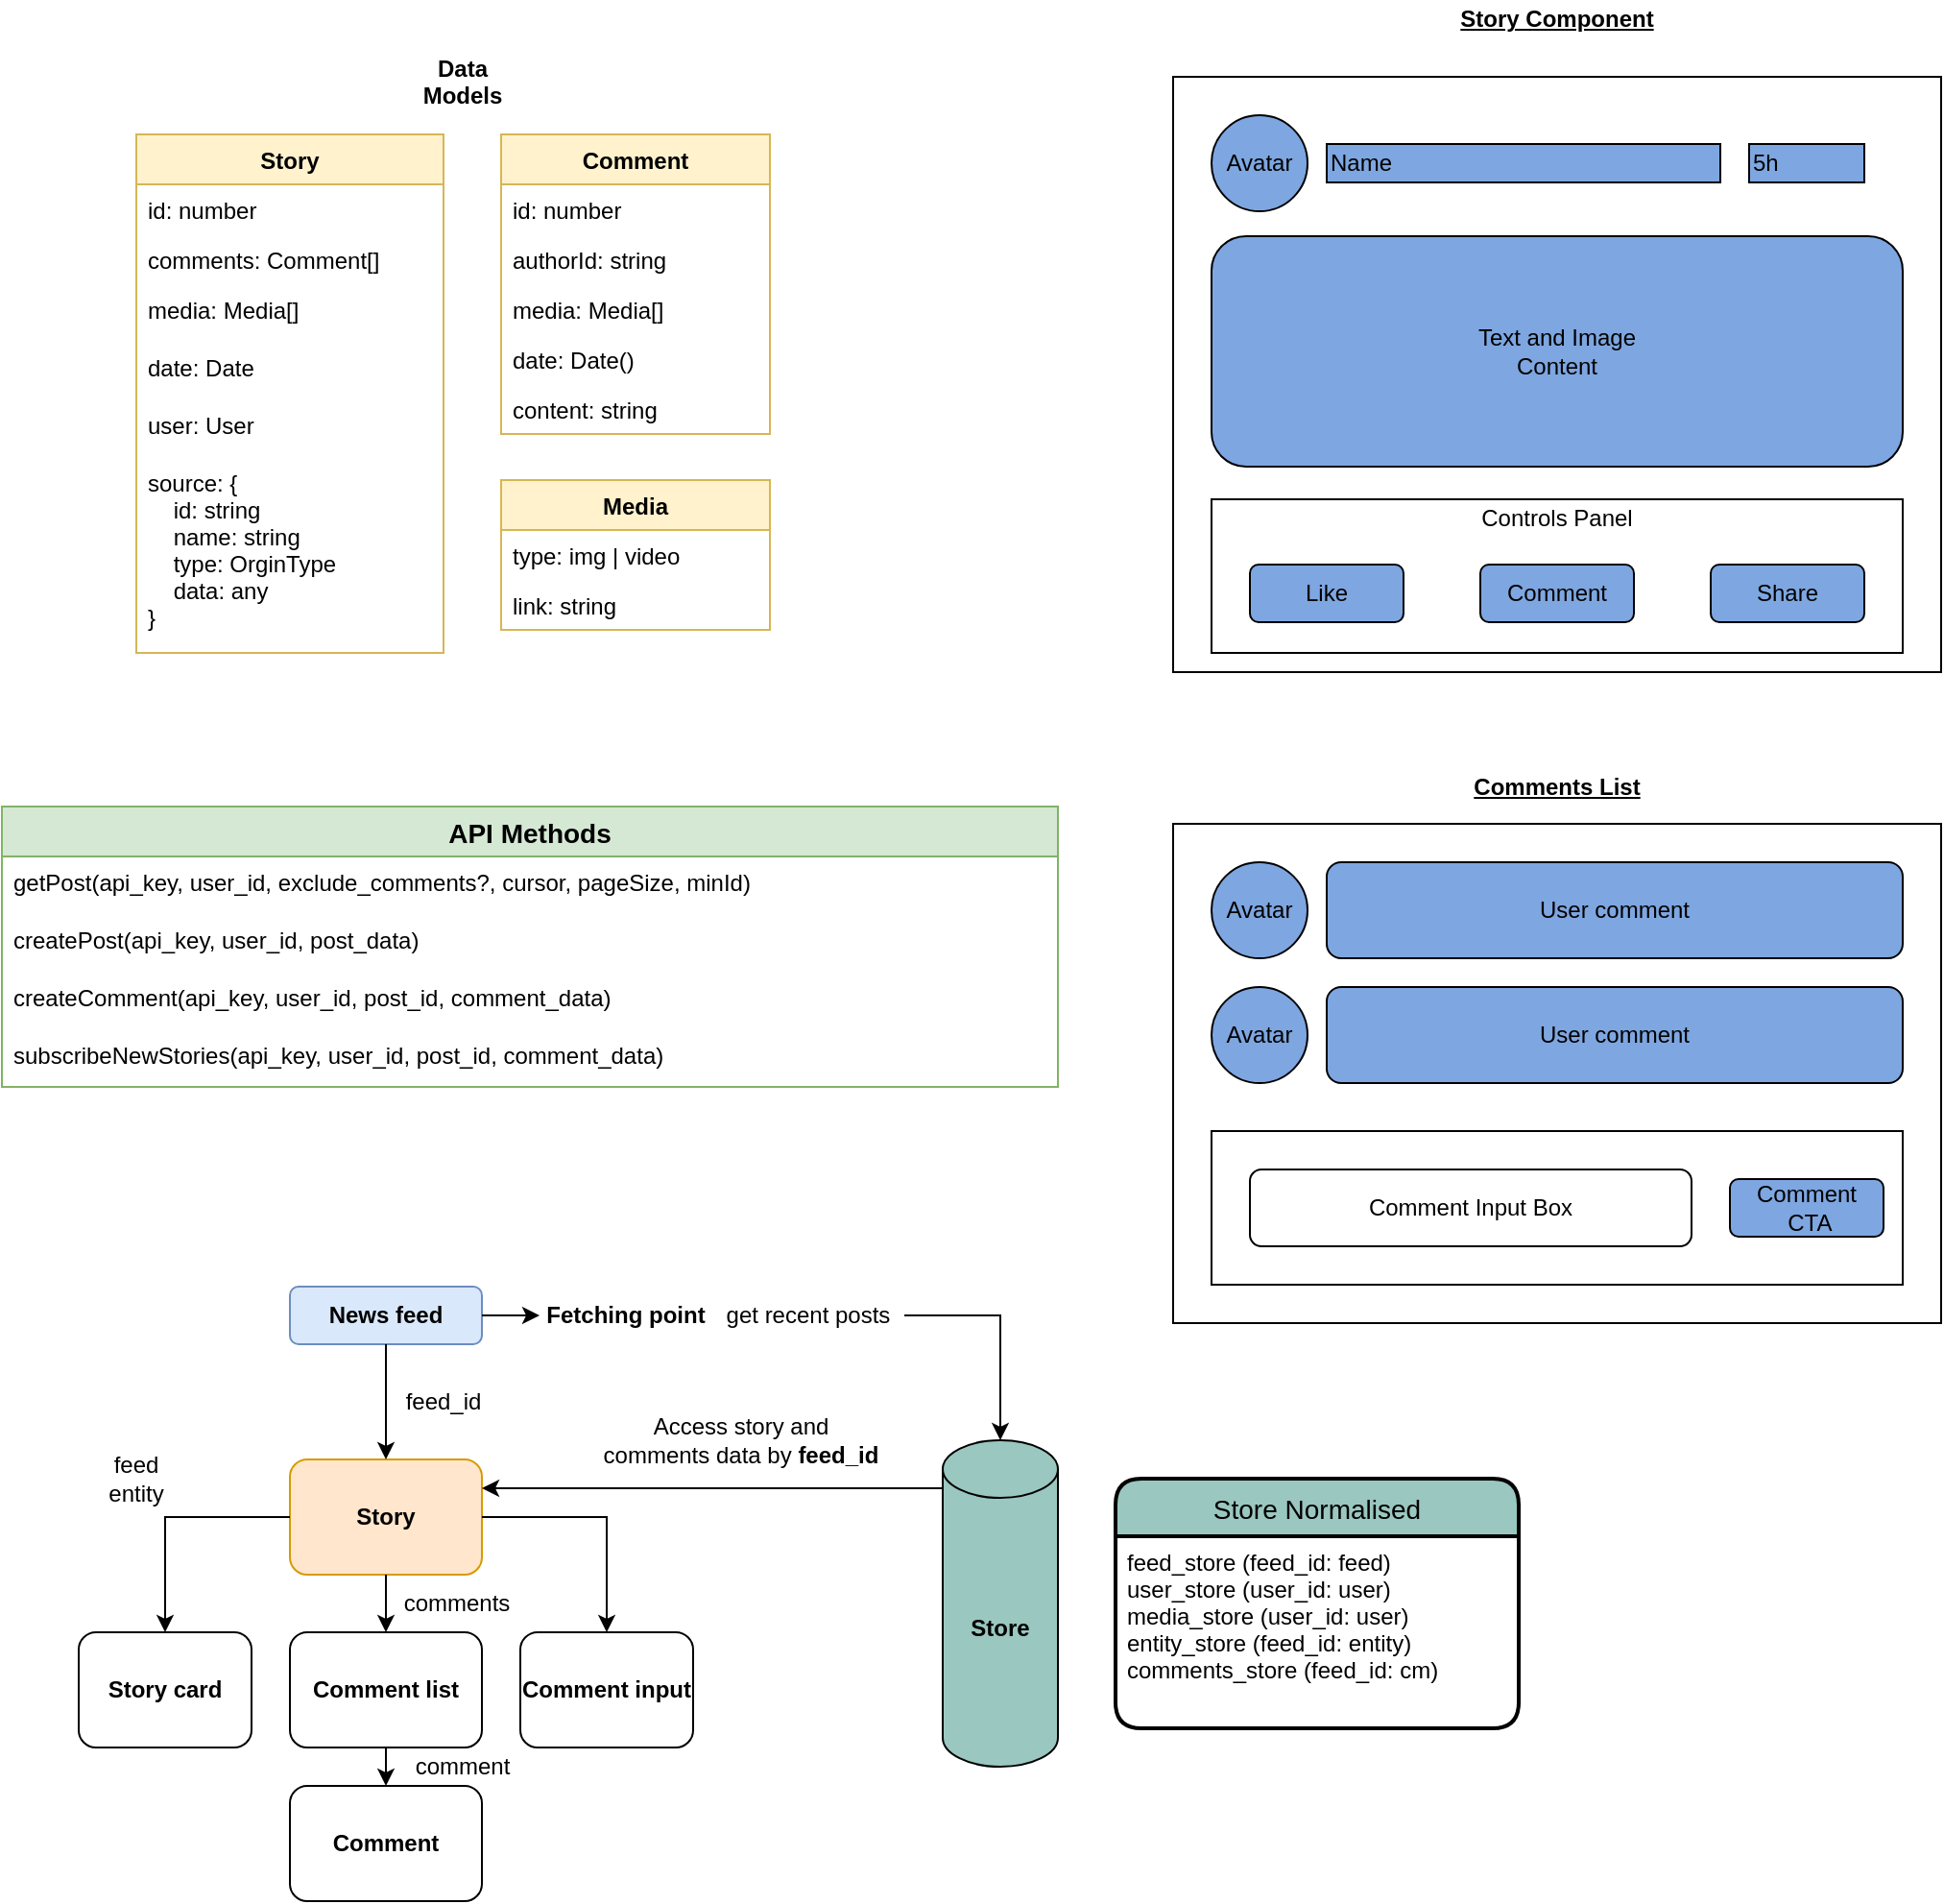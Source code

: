 <mxfile version="14.9.2" type="github">
  <diagram id="io5Vtttd5gb31MnQ8bZ_" name="Page-1">
    <mxGraphModel dx="782" dy="420" grid="1" gridSize="10" guides="1" tooltips="1" connect="1" arrows="1" fold="1" page="1" pageScale="1" pageWidth="1100" pageHeight="1700" math="0" shadow="0">
      <root>
        <mxCell id="0" />
        <mxCell id="1" parent="0" />
        <mxCell id="bslfFcCDbvvt9Q8GJ0my-16" value="" style="group" parent="1" vertex="1" connectable="0">
          <mxGeometry x="650" y="30" width="400" height="350" as="geometry" />
        </mxCell>
        <mxCell id="bslfFcCDbvvt9Q8GJ0my-38" value="" style="group" parent="bslfFcCDbvvt9Q8GJ0my-16" vertex="1" connectable="0">
          <mxGeometry width="400" height="350" as="geometry" />
        </mxCell>
        <mxCell id="bslfFcCDbvvt9Q8GJ0my-1" value="" style="rounded=0;whiteSpace=wrap;html=1;" parent="bslfFcCDbvvt9Q8GJ0my-38" vertex="1">
          <mxGeometry y="40" width="400" height="310" as="geometry" />
        </mxCell>
        <mxCell id="bslfFcCDbvvt9Q8GJ0my-2" value="&lt;u&gt;&lt;b&gt;Story Component&lt;/b&gt;&lt;/u&gt;" style="text;html=1;strokeColor=none;fillColor=none;align=center;verticalAlign=middle;whiteSpace=wrap;rounded=0;" parent="bslfFcCDbvvt9Q8GJ0my-38" vertex="1">
          <mxGeometry x="130" width="140" height="20" as="geometry" />
        </mxCell>
        <mxCell id="bslfFcCDbvvt9Q8GJ0my-3" value="Avatar" style="ellipse;whiteSpace=wrap;html=1;aspect=fixed;fillColor=#7EA6E0;" parent="bslfFcCDbvvt9Q8GJ0my-38" vertex="1">
          <mxGeometry x="20" y="60" width="50" height="50" as="geometry" />
        </mxCell>
        <mxCell id="bslfFcCDbvvt9Q8GJ0my-4" value="5h" style="rounded=0;whiteSpace=wrap;html=1;fillColor=#7EA6E0;align=left;" parent="bslfFcCDbvvt9Q8GJ0my-38" vertex="1">
          <mxGeometry x="300" y="75" width="60" height="20" as="geometry" />
        </mxCell>
        <mxCell id="bslfFcCDbvvt9Q8GJ0my-6" value="&lt;div align=&quot;left&quot;&gt;Name&lt;/div&gt;" style="rounded=0;whiteSpace=wrap;html=1;fillColor=#7EA6E0;align=left;" parent="bslfFcCDbvvt9Q8GJ0my-38" vertex="1">
          <mxGeometry x="80" y="75" width="205" height="20" as="geometry" />
        </mxCell>
        <mxCell id="bslfFcCDbvvt9Q8GJ0my-8" value="&lt;div&gt;Text and Image &lt;br&gt;&lt;/div&gt;&lt;div&gt;Content&lt;/div&gt;" style="rounded=1;whiteSpace=wrap;html=1;fillColor=#7EA6E0;" parent="bslfFcCDbvvt9Q8GJ0my-38" vertex="1">
          <mxGeometry x="20" y="123" width="360" height="120" as="geometry" />
        </mxCell>
        <mxCell id="bslfFcCDbvvt9Q8GJ0my-10" value="" style="rounded=0;whiteSpace=wrap;html=1;fillColor=#FFFFFF;" parent="bslfFcCDbvvt9Q8GJ0my-38" vertex="1">
          <mxGeometry x="20" y="260" width="360" height="80" as="geometry" />
        </mxCell>
        <mxCell id="bslfFcCDbvvt9Q8GJ0my-9" value="Like" style="rounded=1;whiteSpace=wrap;html=1;fillColor=#7EA6E0;" parent="bslfFcCDbvvt9Q8GJ0my-38" vertex="1">
          <mxGeometry x="40" y="294" width="80" height="30" as="geometry" />
        </mxCell>
        <mxCell id="bslfFcCDbvvt9Q8GJ0my-12" value="&lt;div&gt;Comment&lt;/div&gt;" style="rounded=1;whiteSpace=wrap;html=1;fillColor=#7EA6E0;" parent="bslfFcCDbvvt9Q8GJ0my-38" vertex="1">
          <mxGeometry x="160" y="294" width="80" height="30" as="geometry" />
        </mxCell>
        <mxCell id="bslfFcCDbvvt9Q8GJ0my-13" value="Share" style="rounded=1;whiteSpace=wrap;html=1;fillColor=#7EA6E0;" parent="bslfFcCDbvvt9Q8GJ0my-38" vertex="1">
          <mxGeometry x="280" y="294" width="80" height="30" as="geometry" />
        </mxCell>
        <mxCell id="bslfFcCDbvvt9Q8GJ0my-14" value="Controls Panel" style="text;html=1;strokeColor=none;fillColor=none;align=center;verticalAlign=middle;whiteSpace=wrap;rounded=0;" parent="bslfFcCDbvvt9Q8GJ0my-38" vertex="1">
          <mxGeometry x="150" y="260" width="100" height="20" as="geometry" />
        </mxCell>
        <mxCell id="bslfFcCDbvvt9Q8GJ0my-36" value="" style="group" parent="1" vertex="1" connectable="0">
          <mxGeometry x="650" y="430" width="400" height="289" as="geometry" />
        </mxCell>
        <mxCell id="bslfFcCDbvvt9Q8GJ0my-19" value="" style="rounded=0;whiteSpace=wrap;html=1;" parent="bslfFcCDbvvt9Q8GJ0my-36" vertex="1">
          <mxGeometry y="29" width="400" height="260" as="geometry" />
        </mxCell>
        <mxCell id="bslfFcCDbvvt9Q8GJ0my-20" value="&lt;u&gt;&lt;b&gt;Comments List&lt;/b&gt;&lt;/u&gt;" style="text;html=1;strokeColor=none;fillColor=none;align=center;verticalAlign=middle;whiteSpace=wrap;rounded=0;" parent="bslfFcCDbvvt9Q8GJ0my-36" vertex="1">
          <mxGeometry x="130" width="140" height="20" as="geometry" />
        </mxCell>
        <mxCell id="bslfFcCDbvvt9Q8GJ0my-25" value="" style="rounded=0;whiteSpace=wrap;html=1;fillColor=#FFFFFF;" parent="bslfFcCDbvvt9Q8GJ0my-36" vertex="1">
          <mxGeometry x="20" y="189" width="360" height="80" as="geometry" />
        </mxCell>
        <mxCell id="bslfFcCDbvvt9Q8GJ0my-27" value="&lt;div&gt;Comment&lt;/div&gt;&amp;nbsp;CTA" style="rounded=1;whiteSpace=wrap;html=1;fillColor=#7EA6E0;" parent="bslfFcCDbvvt9Q8GJ0my-36" vertex="1">
          <mxGeometry x="290" y="214" width="80" height="30" as="geometry" />
        </mxCell>
        <mxCell id="bslfFcCDbvvt9Q8GJ0my-30" value="" style="group" parent="bslfFcCDbvvt9Q8GJ0my-36" vertex="1" connectable="0">
          <mxGeometry x="20" y="49" width="360" height="50" as="geometry" />
        </mxCell>
        <mxCell id="bslfFcCDbvvt9Q8GJ0my-21" value="Avatar" style="ellipse;whiteSpace=wrap;html=1;aspect=fixed;fillColor=#7EA6E0;" parent="bslfFcCDbvvt9Q8GJ0my-30" vertex="1">
          <mxGeometry width="50" height="50" as="geometry" />
        </mxCell>
        <mxCell id="bslfFcCDbvvt9Q8GJ0my-24" value="&lt;div&gt;&lt;br&gt;&lt;/div&gt;&lt;div&gt;User comment&lt;/div&gt;&lt;div&gt;&lt;br&gt;&lt;/div&gt;" style="rounded=1;whiteSpace=wrap;html=1;fillColor=#7EA6E0;" parent="bslfFcCDbvvt9Q8GJ0my-30" vertex="1">
          <mxGeometry x="60" width="300" height="50" as="geometry" />
        </mxCell>
        <mxCell id="bslfFcCDbvvt9Q8GJ0my-31" value="" style="group" parent="bslfFcCDbvvt9Q8GJ0my-36" vertex="1" connectable="0">
          <mxGeometry x="20" y="114" width="360" height="50" as="geometry" />
        </mxCell>
        <mxCell id="bslfFcCDbvvt9Q8GJ0my-32" value="Avatar" style="ellipse;whiteSpace=wrap;html=1;aspect=fixed;fillColor=#7EA6E0;" parent="bslfFcCDbvvt9Q8GJ0my-31" vertex="1">
          <mxGeometry width="50" height="50" as="geometry" />
        </mxCell>
        <mxCell id="bslfFcCDbvvt9Q8GJ0my-33" value="&lt;div&gt;&lt;br&gt;&lt;/div&gt;&lt;div&gt;User comment&lt;/div&gt;&lt;div&gt;&lt;br&gt;&lt;/div&gt;" style="rounded=1;whiteSpace=wrap;html=1;fillColor=#7EA6E0;" parent="bslfFcCDbvvt9Q8GJ0my-31" vertex="1">
          <mxGeometry x="60" width="300" height="50" as="geometry" />
        </mxCell>
        <mxCell id="bslfFcCDbvvt9Q8GJ0my-35" value="Comment Input Box" style="rounded=1;whiteSpace=wrap;html=1;fillColor=#FFFFFF;" parent="bslfFcCDbvvt9Q8GJ0my-36" vertex="1">
          <mxGeometry x="40" y="209" width="230" height="40" as="geometry" />
        </mxCell>
        <mxCell id="bslfFcCDbvvt9Q8GJ0my-52" value="Story" style="swimlane;fontStyle=1;align=center;verticalAlign=top;childLayout=stackLayout;horizontal=1;startSize=26;horizontalStack=0;resizeParent=1;resizeParentMax=0;resizeLast=0;collapsible=1;marginBottom=0;fillColor=#fff2cc;strokeColor=#d6b656;" parent="1" vertex="1">
          <mxGeometry x="110" y="100" width="160" height="270" as="geometry">
            <mxRectangle x="100" y="480" width="60" height="26" as="alternateBounds" />
          </mxGeometry>
        </mxCell>
        <mxCell id="bslfFcCDbvvt9Q8GJ0my-53" value="id: number" style="text;strokeColor=none;fillColor=none;align=left;verticalAlign=top;spacingLeft=4;spacingRight=4;overflow=hidden;rotatable=0;points=[[0,0.5],[1,0.5]];portConstraint=eastwest;" parent="bslfFcCDbvvt9Q8GJ0my-52" vertex="1">
          <mxGeometry y="26" width="160" height="26" as="geometry" />
        </mxCell>
        <mxCell id="bslfFcCDbvvt9Q8GJ0my-55" value="comments: Comment[]&#xa;" style="text;strokeColor=none;fillColor=none;align=left;verticalAlign=top;spacingLeft=4;spacingRight=4;overflow=hidden;rotatable=0;points=[[0,0.5],[1,0.5]];portConstraint=eastwest;" parent="bslfFcCDbvvt9Q8GJ0my-52" vertex="1">
          <mxGeometry y="52" width="160" height="26" as="geometry" />
        </mxCell>
        <mxCell id="bslfFcCDbvvt9Q8GJ0my-60" value="media: Media[]" style="text;strokeColor=none;fillColor=none;align=left;verticalAlign=top;spacingLeft=4;spacingRight=4;overflow=hidden;rotatable=0;points=[[0,0.5],[1,0.5]];portConstraint=eastwest;" parent="bslfFcCDbvvt9Q8GJ0my-52" vertex="1">
          <mxGeometry y="78" width="160" height="30" as="geometry" />
        </mxCell>
        <mxCell id="bslfFcCDbvvt9Q8GJ0my-62" value="date: Date" style="text;strokeColor=none;fillColor=none;align=left;verticalAlign=top;spacingLeft=4;spacingRight=4;overflow=hidden;rotatable=0;points=[[0,0.5],[1,0.5]];portConstraint=eastwest;" parent="bslfFcCDbvvt9Q8GJ0my-52" vertex="1">
          <mxGeometry y="108" width="160" height="30" as="geometry" />
        </mxCell>
        <mxCell id="bslfFcCDbvvt9Q8GJ0my-63" value="user: User" style="text;strokeColor=none;fillColor=none;align=left;verticalAlign=top;spacingLeft=4;spacingRight=4;overflow=hidden;rotatable=0;points=[[0,0.5],[1,0.5]];portConstraint=eastwest;" parent="bslfFcCDbvvt9Q8GJ0my-52" vertex="1">
          <mxGeometry y="138" width="160" height="30" as="geometry" />
        </mxCell>
        <mxCell id="bslfFcCDbvvt9Q8GJ0my-64" value="source: {&#xa;    id: string&#xa;    name: string&#xa;    type: OrginType&#xa;    data: any&#xa;}" style="text;strokeColor=none;fillColor=none;align=left;verticalAlign=top;spacingLeft=4;spacingRight=4;overflow=hidden;rotatable=0;points=[[0,0.5],[1,0.5]];portConstraint=eastwest;" parent="bslfFcCDbvvt9Q8GJ0my-52" vertex="1">
          <mxGeometry y="168" width="160" height="102" as="geometry" />
        </mxCell>
        <mxCell id="bslfFcCDbvvt9Q8GJ0my-56" value="Comment" style="swimlane;fontStyle=1;childLayout=stackLayout;horizontal=1;startSize=26;fillColor=#fff2cc;horizontalStack=0;resizeParent=1;resizeParentMax=0;resizeLast=0;collapsible=1;marginBottom=0;strokeColor=#d6b656;" parent="1" vertex="1">
          <mxGeometry x="300" y="100" width="140" height="156" as="geometry" />
        </mxCell>
        <mxCell id="bslfFcCDbvvt9Q8GJ0my-57" value="id: number" style="text;strokeColor=none;fillColor=none;align=left;verticalAlign=top;spacingLeft=4;spacingRight=4;overflow=hidden;rotatable=0;points=[[0,0.5],[1,0.5]];portConstraint=eastwest;" parent="bslfFcCDbvvt9Q8GJ0my-56" vertex="1">
          <mxGeometry y="26" width="140" height="26" as="geometry" />
        </mxCell>
        <mxCell id="bslfFcCDbvvt9Q8GJ0my-58" value="authorId: string" style="text;strokeColor=none;fillColor=none;align=left;verticalAlign=top;spacingLeft=4;spacingRight=4;overflow=hidden;rotatable=0;points=[[0,0.5],[1,0.5]];portConstraint=eastwest;" parent="bslfFcCDbvvt9Q8GJ0my-56" vertex="1">
          <mxGeometry y="52" width="140" height="26" as="geometry" />
        </mxCell>
        <mxCell id="bslfFcCDbvvt9Q8GJ0my-59" value="media: Media[]" style="text;strokeColor=none;fillColor=none;align=left;verticalAlign=top;spacingLeft=4;spacingRight=4;overflow=hidden;rotatable=0;points=[[0,0.5],[1,0.5]];portConstraint=eastwest;" parent="bslfFcCDbvvt9Q8GJ0my-56" vertex="1">
          <mxGeometry y="78" width="140" height="26" as="geometry" />
        </mxCell>
        <mxCell id="bslfFcCDbvvt9Q8GJ0my-65" value="date: Date()" style="text;strokeColor=none;fillColor=none;align=left;verticalAlign=top;spacingLeft=4;spacingRight=4;overflow=hidden;rotatable=0;points=[[0,0.5],[1,0.5]];portConstraint=eastwest;" parent="bslfFcCDbvvt9Q8GJ0my-56" vertex="1">
          <mxGeometry y="104" width="140" height="26" as="geometry" />
        </mxCell>
        <mxCell id="bslfFcCDbvvt9Q8GJ0my-66" value="content: string" style="text;strokeColor=none;fillColor=none;align=left;verticalAlign=top;spacingLeft=4;spacingRight=4;overflow=hidden;rotatable=0;points=[[0,0.5],[1,0.5]];portConstraint=eastwest;" parent="bslfFcCDbvvt9Q8GJ0my-56" vertex="1">
          <mxGeometry y="130" width="140" height="26" as="geometry" />
        </mxCell>
        <mxCell id="bslfFcCDbvvt9Q8GJ0my-67" value="Media" style="swimlane;fontStyle=1;childLayout=stackLayout;horizontal=1;startSize=26;fillColor=#fff2cc;horizontalStack=0;resizeParent=1;resizeParentMax=0;resizeLast=0;collapsible=1;marginBottom=0;strokeColor=#d6b656;" parent="1" vertex="1">
          <mxGeometry x="300" y="280" width="140" height="78" as="geometry" />
        </mxCell>
        <mxCell id="bslfFcCDbvvt9Q8GJ0my-69" value="type: img | video" style="text;strokeColor=none;fillColor=none;align=left;verticalAlign=top;spacingLeft=4;spacingRight=4;overflow=hidden;rotatable=0;points=[[0,0.5],[1,0.5]];portConstraint=eastwest;" parent="bslfFcCDbvvt9Q8GJ0my-67" vertex="1">
          <mxGeometry y="26" width="140" height="26" as="geometry" />
        </mxCell>
        <mxCell id="bslfFcCDbvvt9Q8GJ0my-70" value="link: string" style="text;strokeColor=none;fillColor=none;align=left;verticalAlign=top;spacingLeft=4;spacingRight=4;overflow=hidden;rotatable=0;points=[[0,0.5],[1,0.5]];portConstraint=eastwest;" parent="bslfFcCDbvvt9Q8GJ0my-67" vertex="1">
          <mxGeometry y="52" width="140" height="26" as="geometry" />
        </mxCell>
        <mxCell id="bslfFcCDbvvt9Q8GJ0my-73" value="&lt;div&gt;&lt;b&gt;Data Models&lt;/b&gt;&lt;/div&gt;&lt;div&gt;&lt;br&gt;&lt;/div&gt;" style="text;html=1;strokeColor=none;fillColor=none;align=center;verticalAlign=middle;whiteSpace=wrap;rounded=0;" parent="1" vertex="1">
          <mxGeometry x="260" y="70" width="40" height="20" as="geometry" />
        </mxCell>
        <mxCell id="bslfFcCDbvvt9Q8GJ0my-77" value="API Methods" style="swimlane;fontStyle=1;childLayout=stackLayout;horizontal=1;startSize=26;horizontalStack=0;resizeParent=1;resizeParentMax=0;resizeLast=0;collapsible=1;marginBottom=0;align=center;fontSize=14;fillColor=#d5e8d4;strokeColor=#82b366;" parent="1" vertex="1">
          <mxGeometry x="40" y="450" width="550" height="146" as="geometry" />
        </mxCell>
        <mxCell id="bslfFcCDbvvt9Q8GJ0my-78" value="getPost(api_key, user_id, exclude_comments?, cursor, pageSize, minId)" style="text;strokeColor=none;fillColor=none;spacingLeft=4;spacingRight=4;overflow=hidden;rotatable=0;points=[[0,0.5],[1,0.5]];portConstraint=eastwest;fontSize=12;" parent="bslfFcCDbvvt9Q8GJ0my-77" vertex="1">
          <mxGeometry y="26" width="550" height="30" as="geometry" />
        </mxCell>
        <mxCell id="bslfFcCDbvvt9Q8GJ0my-79" value="createPost(api_key, user_id, post_data)" style="text;strokeColor=none;fillColor=none;spacingLeft=4;spacingRight=4;overflow=hidden;rotatable=0;points=[[0,0.5],[1,0.5]];portConstraint=eastwest;fontSize=12;" parent="bslfFcCDbvvt9Q8GJ0my-77" vertex="1">
          <mxGeometry y="56" width="550" height="30" as="geometry" />
        </mxCell>
        <mxCell id="bslfFcCDbvvt9Q8GJ0my-80" value="createComment(api_key, user_id, post_id, comment_data)" style="text;strokeColor=none;fillColor=none;spacingLeft=4;spacingRight=4;overflow=hidden;rotatable=0;points=[[0,0.5],[1,0.5]];portConstraint=eastwest;fontSize=12;" parent="bslfFcCDbvvt9Q8GJ0my-77" vertex="1">
          <mxGeometry y="86" width="550" height="30" as="geometry" />
        </mxCell>
        <mxCell id="bslfFcCDbvvt9Q8GJ0my-96" value="subscribeNewStories(api_key, user_id, post_id, comment_data)" style="text;strokeColor=none;fillColor=none;spacingLeft=4;spacingRight=4;overflow=hidden;rotatable=0;points=[[0,0.5],[1,0.5]];portConstraint=eastwest;fontSize=12;" parent="bslfFcCDbvvt9Q8GJ0my-77" vertex="1">
          <mxGeometry y="116" width="550" height="30" as="geometry" />
        </mxCell>
        <mxCell id="bslfFcCDbvvt9Q8GJ0my-45" value="Story card" style="rounded=1;whiteSpace=wrap;html=1;fillColor=#FFFFFF;fontStyle=1" parent="1" vertex="1">
          <mxGeometry x="80" y="880" width="90" height="60" as="geometry" />
        </mxCell>
        <mxCell id="bslfFcCDbvvt9Q8GJ0my-84" value="Store Normalised" style="swimlane;childLayout=stackLayout;horizontal=1;startSize=30;horizontalStack=0;rounded=1;fontSize=14;fontStyle=0;strokeWidth=2;resizeParent=0;resizeLast=1;shadow=0;dashed=0;align=center;fillColor=#9AC7BF;" parent="1" vertex="1">
          <mxGeometry x="620" y="800" width="210" height="130" as="geometry" />
        </mxCell>
        <mxCell id="bslfFcCDbvvt9Q8GJ0my-85" value="feed_store (feed_id: feed)&#xa;user_store (user_id: user)&#xa;media_store (user_id: user)&#xa;entity_store (feed_id: entity)&#xa;comments_store (feed_id: cm)&#xa;" style="align=left;strokeColor=none;fillColor=none;spacingLeft=4;fontSize=12;verticalAlign=top;resizable=0;rotatable=0;part=1;" parent="bslfFcCDbvvt9Q8GJ0my-84" vertex="1">
          <mxGeometry y="30" width="210" height="100" as="geometry" />
        </mxCell>
        <mxCell id="bslfFcCDbvvt9Q8GJ0my-95" value="" style="group" parent="1" vertex="1" connectable="0">
          <mxGeometry x="90" y="700" width="500" height="320" as="geometry" />
        </mxCell>
        <mxCell id="bslfFcCDbvvt9Q8GJ0my-40" value="&lt;b&gt;News feed&lt;/b&gt;" style="rounded=1;whiteSpace=wrap;html=1;fillColor=#dae8fc;strokeColor=#6c8ebf;" parent="bslfFcCDbvvt9Q8GJ0my-95" vertex="1">
          <mxGeometry x="100" width="100" height="30" as="geometry" />
        </mxCell>
        <mxCell id="bslfFcCDbvvt9Q8GJ0my-41" value="&lt;div&gt;&lt;b&gt;Story&lt;/b&gt;&lt;/div&gt;" style="rounded=1;whiteSpace=wrap;html=1;fillColor=#ffe6cc;strokeColor=#d79b00;" parent="bslfFcCDbvvt9Q8GJ0my-95" vertex="1">
          <mxGeometry x="100" y="90" width="100" height="60" as="geometry" />
        </mxCell>
        <mxCell id="bslfFcCDbvvt9Q8GJ0my-48" style="edgeStyle=orthogonalEdgeStyle;rounded=0;orthogonalLoop=1;jettySize=auto;html=1;exitX=0.5;exitY=1;exitDx=0;exitDy=0;" parent="bslfFcCDbvvt9Q8GJ0my-95" source="bslfFcCDbvvt9Q8GJ0my-40" target="bslfFcCDbvvt9Q8GJ0my-41" edge="1">
          <mxGeometry x="-10" as="geometry" />
        </mxCell>
        <mxCell id="bslfFcCDbvvt9Q8GJ0my-42" value="Comment list" style="rounded=1;whiteSpace=wrap;html=1;fillColor=#FFFFFF;fontStyle=1" parent="bslfFcCDbvvt9Q8GJ0my-95" vertex="1">
          <mxGeometry x="100" y="180" width="100" height="60" as="geometry" />
        </mxCell>
        <mxCell id="bslfFcCDbvvt9Q8GJ0my-49" style="edgeStyle=orthogonalEdgeStyle;rounded=0;orthogonalLoop=1;jettySize=auto;html=1;exitX=0.5;exitY=1;exitDx=0;exitDy=0;entryX=0.5;entryY=0;entryDx=0;entryDy=0;" parent="bslfFcCDbvvt9Q8GJ0my-95" source="bslfFcCDbvvt9Q8GJ0my-41" target="bslfFcCDbvvt9Q8GJ0my-42" edge="1">
          <mxGeometry x="-10" as="geometry" />
        </mxCell>
        <mxCell id="bslfFcCDbvvt9Q8GJ0my-43" value="&lt;div&gt;Comment&lt;/div&gt;" style="rounded=1;whiteSpace=wrap;html=1;fillColor=#FFFFFF;fontStyle=1" parent="bslfFcCDbvvt9Q8GJ0my-95" vertex="1">
          <mxGeometry x="100" y="260" width="100" height="60" as="geometry" />
        </mxCell>
        <mxCell id="bslfFcCDbvvt9Q8GJ0my-50" style="edgeStyle=orthogonalEdgeStyle;rounded=0;orthogonalLoop=1;jettySize=auto;html=1;exitX=0.5;exitY=1;exitDx=0;exitDy=0;entryX=0.5;entryY=0;entryDx=0;entryDy=0;" parent="bslfFcCDbvvt9Q8GJ0my-95" source="bslfFcCDbvvt9Q8GJ0my-42" target="bslfFcCDbvvt9Q8GJ0my-43" edge="1">
          <mxGeometry x="-10" as="geometry" />
        </mxCell>
        <mxCell id="bslfFcCDbvvt9Q8GJ0my-44" value="Comment input" style="rounded=1;whiteSpace=wrap;html=1;fillColor=#FFFFFF;fontStyle=1" parent="bslfFcCDbvvt9Q8GJ0my-95" vertex="1">
          <mxGeometry x="220" y="180" width="90" height="60" as="geometry" />
        </mxCell>
        <mxCell id="bslfFcCDbvvt9Q8GJ0my-47" style="edgeStyle=orthogonalEdgeStyle;rounded=0;orthogonalLoop=1;jettySize=auto;html=1;exitX=1;exitY=0.5;exitDx=0;exitDy=0;entryX=0.5;entryY=0;entryDx=0;entryDy=0;" parent="bslfFcCDbvvt9Q8GJ0my-95" source="bslfFcCDbvvt9Q8GJ0my-41" target="bslfFcCDbvvt9Q8GJ0my-44" edge="1">
          <mxGeometry x="-10" as="geometry" />
        </mxCell>
        <mxCell id="bslfFcCDbvvt9Q8GJ0my-46" style="edgeStyle=orthogonalEdgeStyle;rounded=0;orthogonalLoop=1;jettySize=auto;html=1;exitX=0;exitY=0.5;exitDx=0;exitDy=0;entryX=0.5;entryY=0;entryDx=0;entryDy=0;" parent="bslfFcCDbvvt9Q8GJ0my-95" source="bslfFcCDbvvt9Q8GJ0my-41" target="bslfFcCDbvvt9Q8GJ0my-45" edge="1">
          <mxGeometry x="-10" as="geometry" />
        </mxCell>
        <mxCell id="bslfFcCDbvvt9Q8GJ0my-82" value="&lt;b&gt;Fetching point&lt;/b&gt;" style="text;html=1;strokeColor=none;fillColor=none;align=center;verticalAlign=middle;whiteSpace=wrap;rounded=0;" parent="bslfFcCDbvvt9Q8GJ0my-95" vertex="1">
          <mxGeometry x="230" y="5" width="90" height="20" as="geometry" />
        </mxCell>
        <mxCell id="bslfFcCDbvvt9Q8GJ0my-93" style="edgeStyle=orthogonalEdgeStyle;rounded=0;orthogonalLoop=1;jettySize=auto;html=1;exitX=1;exitY=0.5;exitDx=0;exitDy=0;" parent="bslfFcCDbvvt9Q8GJ0my-95" source="bslfFcCDbvvt9Q8GJ0my-40" target="bslfFcCDbvvt9Q8GJ0my-82" edge="1">
          <mxGeometry relative="1" as="geometry" />
        </mxCell>
        <mxCell id="bslfFcCDbvvt9Q8GJ0my-92" style="edgeStyle=orthogonalEdgeStyle;rounded=0;orthogonalLoop=1;jettySize=auto;html=1;exitX=0;exitY=0;exitDx=0;exitDy=50;exitPerimeter=0;entryX=1;entryY=0.25;entryDx=0;entryDy=0;" parent="bslfFcCDbvvt9Q8GJ0my-95" source="bslfFcCDbvvt9Q8GJ0my-83" target="bslfFcCDbvvt9Q8GJ0my-41" edge="1">
          <mxGeometry relative="1" as="geometry">
            <Array as="points">
              <mxPoint x="440" y="105" />
            </Array>
          </mxGeometry>
        </mxCell>
        <mxCell id="bslfFcCDbvvt9Q8GJ0my-83" value="&lt;b&gt;Store&lt;/b&gt;" style="shape=cylinder3;whiteSpace=wrap;html=1;boundedLbl=1;backgroundOutline=1;size=15;fillColor=#9AC7BF;" parent="bslfFcCDbvvt9Q8GJ0my-95" vertex="1">
          <mxGeometry x="440" y="80" width="60" height="170" as="geometry" />
        </mxCell>
        <mxCell id="bslfFcCDbvvt9Q8GJ0my-86" value="feed entity" style="text;html=1;strokeColor=none;fillColor=none;align=center;verticalAlign=middle;whiteSpace=wrap;rounded=0;" parent="bslfFcCDbvvt9Q8GJ0my-95" vertex="1">
          <mxGeometry y="90" width="40" height="20" as="geometry" />
        </mxCell>
        <mxCell id="bslfFcCDbvvt9Q8GJ0my-87" value="feed_id" style="text;html=1;strokeColor=none;fillColor=none;align=center;verticalAlign=middle;whiteSpace=wrap;rounded=0;" parent="bslfFcCDbvvt9Q8GJ0my-95" vertex="1">
          <mxGeometry x="160" y="50" width="40" height="20" as="geometry" />
        </mxCell>
        <mxCell id="bslfFcCDbvvt9Q8GJ0my-88" value="comments" style="text;html=1;strokeColor=none;fillColor=none;align=center;verticalAlign=middle;whiteSpace=wrap;rounded=0;" parent="bslfFcCDbvvt9Q8GJ0my-95" vertex="1">
          <mxGeometry x="167" y="155" width="40" height="20" as="geometry" />
        </mxCell>
        <mxCell id="bslfFcCDbvvt9Q8GJ0my-89" value="comment" style="text;html=1;strokeColor=none;fillColor=none;align=center;verticalAlign=middle;whiteSpace=wrap;rounded=0;" parent="bslfFcCDbvvt9Q8GJ0my-95" vertex="1">
          <mxGeometry x="170" y="240" width="40" height="20" as="geometry" />
        </mxCell>
        <mxCell id="bslfFcCDbvvt9Q8GJ0my-94" style="edgeStyle=orthogonalEdgeStyle;rounded=0;orthogonalLoop=1;jettySize=auto;html=1;exitX=1;exitY=0.5;exitDx=0;exitDy=0;entryX=0.5;entryY=0;entryDx=0;entryDy=0;entryPerimeter=0;" parent="bslfFcCDbvvt9Q8GJ0my-95" source="bslfFcCDbvvt9Q8GJ0my-90" target="bslfFcCDbvvt9Q8GJ0my-83" edge="1">
          <mxGeometry relative="1" as="geometry" />
        </mxCell>
        <mxCell id="bslfFcCDbvvt9Q8GJ0my-90" value="get recent posts" style="text;html=1;strokeColor=none;fillColor=none;align=center;verticalAlign=middle;whiteSpace=wrap;rounded=0;" parent="bslfFcCDbvvt9Q8GJ0my-95" vertex="1">
          <mxGeometry x="320" y="5" width="100" height="20" as="geometry" />
        </mxCell>
        <mxCell id="bslfFcCDbvvt9Q8GJ0my-91" value="Access story and comments data by &lt;b&gt;feed_id&lt;/b&gt;" style="text;html=1;strokeColor=none;fillColor=none;align=center;verticalAlign=middle;whiteSpace=wrap;rounded=0;" parent="bslfFcCDbvvt9Q8GJ0my-95" vertex="1">
          <mxGeometry x="260" y="70" width="150" height="20" as="geometry" />
        </mxCell>
      </root>
    </mxGraphModel>
  </diagram>
</mxfile>
